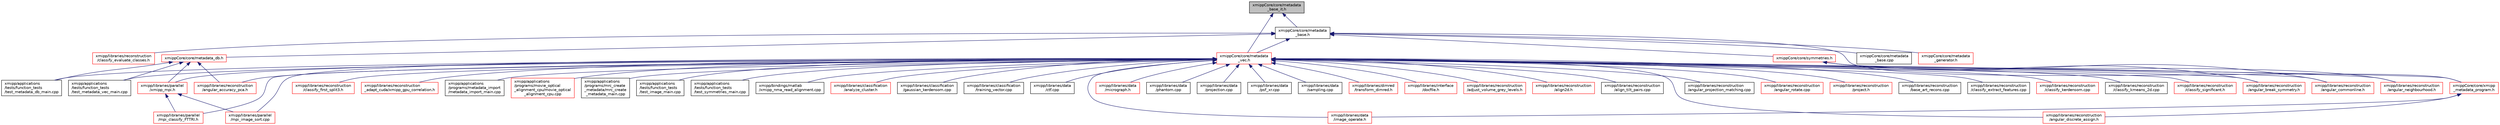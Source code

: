 digraph "xmippCore/core/metadata_base_it.h"
{
  edge [fontname="Helvetica",fontsize="10",labelfontname="Helvetica",labelfontsize="10"];
  node [fontname="Helvetica",fontsize="10",shape=record];
  Node12 [label="xmippCore/core/metadata\l_base_it.h",height=0.2,width=0.4,color="black", fillcolor="grey75", style="filled", fontcolor="black"];
  Node12 -> Node13 [dir="back",color="midnightblue",fontsize="10",style="solid",fontname="Helvetica"];
  Node13 [label="xmippCore/core/metadata\l_base.h",height=0.2,width=0.4,color="black", fillcolor="white", style="filled",URL="$metadata__base_8h.html"];
  Node13 -> Node14 [dir="back",color="midnightblue",fontsize="10",style="solid",fontname="Helvetica"];
  Node14 [label="xmipp/libraries/reconstruction\l/classify_evaluate_classes.h",height=0.2,width=0.4,color="red", fillcolor="white", style="filled",URL="$classify__evaluate__classes_8h.html"];
  Node13 -> Node17 [dir="back",color="midnightblue",fontsize="10",style="solid",fontname="Helvetica"];
  Node17 [label="xmippCore/core/metadata_db.h",height=0.2,width=0.4,color="red", fillcolor="white", style="filled",URL="$metadata__db_8h.html"];
  Node17 -> Node23 [dir="back",color="midnightblue",fontsize="10",style="solid",fontname="Helvetica"];
  Node23 [label="xmipp/applications\l/tests/function_tests\l/test_metadata_db_main.cpp",height=0.2,width=0.4,color="black", fillcolor="white", style="filled",URL="$test__metadata__db__main_8cpp.html"];
  Node17 -> Node24 [dir="back",color="midnightblue",fontsize="10",style="solid",fontname="Helvetica"];
  Node24 [label="xmipp/applications\l/tests/function_tests\l/test_metadata_vec_main.cpp",height=0.2,width=0.4,color="black", fillcolor="white", style="filled",URL="$test__metadata__vec__main_8cpp.html"];
  Node17 -> Node223 [dir="back",color="midnightblue",fontsize="10",style="solid",fontname="Helvetica"];
  Node223 [label="xmipp/libraries/parallel\l/xmipp_mpi.h",height=0.2,width=0.4,color="red", fillcolor="white", style="filled",URL="$xmipp__mpi_8h.html"];
  Node223 -> Node250 [dir="back",color="midnightblue",fontsize="10",style="solid",fontname="Helvetica"];
  Node250 [label="xmipp/libraries/parallel\l/mpi_classify_FTTRI.h",height=0.2,width=0.4,color="red", fillcolor="white", style="filled",URL="$mpi__classify__FTTRI_8h.html"];
  Node223 -> Node256 [dir="back",color="midnightblue",fontsize="10",style="solid",fontname="Helvetica"];
  Node256 [label="xmipp/libraries/parallel\l/mpi_image_sort.cpp",height=0.2,width=0.4,color="red", fillcolor="white", style="filled",URL="$mpi__image__sort_8cpp.html"];
  Node17 -> Node293 [dir="back",color="midnightblue",fontsize="10",style="solid",fontname="Helvetica"];
  Node293 [label="xmipp/libraries/reconstruction\l/angular_accuracy_pca.h",height=0.2,width=0.4,color="red", fillcolor="white", style="filled",URL="$angular__accuracy__pca_8h.html"];
  Node13 -> Node697 [dir="back",color="midnightblue",fontsize="10",style="solid",fontname="Helvetica"];
  Node697 [label="xmippCore/core/metadata\l_vec.h",height=0.2,width=0.4,color="red", fillcolor="white", style="filled",URL="$metadata__vec_8h.html"];
  Node697 -> Node323 [dir="back",color="midnightblue",fontsize="10",style="solid",fontname="Helvetica"];
  Node323 [label="xmipp/libraries/reconstruction\l/classify_first_split3.h",height=0.2,width=0.4,color="red", fillcolor="white", style="filled",URL="$classify__first__split3_8h.html"];
  Node697 -> Node698 [dir="back",color="midnightblue",fontsize="10",style="solid",fontname="Helvetica"];
  Node698 [label="xmipp/libraries/reconstruction\l_adapt_cuda/xmipp_gpu_correlation.h",height=0.2,width=0.4,color="red", fillcolor="white", style="filled",URL="$xmipp__gpu__correlation_8h.html"];
  Node697 -> Node700 [dir="back",color="midnightblue",fontsize="10",style="solid",fontname="Helvetica"];
  Node700 [label="xmipp/applications\l/programs/metadata_import\l/metadata_import_main.cpp",height=0.2,width=0.4,color="black", fillcolor="white", style="filled",URL="$metadata__import__main_8cpp.html"];
  Node697 -> Node326 [dir="back",color="midnightblue",fontsize="10",style="solid",fontname="Helvetica"];
  Node326 [label="xmipp/applications\l/programs/movie_optical\l_alignment_cpu/movie_optical\l_alignment_cpu.cpp",height=0.2,width=0.4,color="red", fillcolor="white", style="filled",URL="$movie__optical__alignment__cpu_8cpp.html"];
  Node697 -> Node328 [dir="back",color="midnightblue",fontsize="10",style="solid",fontname="Helvetica"];
  Node328 [label="xmipp/applications\l/programs/mrc_create\l_metadata/mrc_create\l_metadata_main.cpp",height=0.2,width=0.4,color="black", fillcolor="white", style="filled",URL="$mrc__create__metadata__main_8cpp.html"];
  Node697 -> Node338 [dir="back",color="midnightblue",fontsize="10",style="solid",fontname="Helvetica"];
  Node338 [label="xmipp/applications\l/tests/function_tests\l/test_image_main.cpp",height=0.2,width=0.4,color="black", fillcolor="white", style="filled",URL="$test__image__main_8cpp.html"];
  Node697 -> Node23 [dir="back",color="midnightblue",fontsize="10",style="solid",fontname="Helvetica"];
  Node697 -> Node24 [dir="back",color="midnightblue",fontsize="10",style="solid",fontname="Helvetica"];
  Node697 -> Node701 [dir="back",color="midnightblue",fontsize="10",style="solid",fontname="Helvetica"];
  Node701 [label="xmipp/applications\l/tests/function_tests\l/test_symmetries_main.cpp",height=0.2,width=0.4,color="black", fillcolor="white", style="filled",URL="$test__symmetries__main_8cpp.html"];
  Node697 -> Node702 [dir="back",color="midnightblue",fontsize="10",style="solid",fontname="Helvetica"];
  Node702 [label="xmipp/bindings/matlab\l/xmipp_nma_read_alignment.cpp",height=0.2,width=0.4,color="black", fillcolor="white", style="filled",URL="$xmipp__nma__read__alignment_8cpp.html"];
  Node697 -> Node642 [dir="back",color="midnightblue",fontsize="10",style="solid",fontname="Helvetica"];
  Node642 [label="xmipp/libraries/classification\l/analyze_cluster.h",height=0.2,width=0.4,color="red", fillcolor="white", style="filled",URL="$analyze__cluster_8h.html"];
  Node697 -> Node703 [dir="back",color="midnightblue",fontsize="10",style="solid",fontname="Helvetica"];
  Node703 [label="xmipp/libraries/classification\l/gaussian_kerdensom.cpp",height=0.2,width=0.4,color="black", fillcolor="white", style="filled",URL="$gaussian__kerdensom_8cpp.html"];
  Node697 -> Node704 [dir="back",color="midnightblue",fontsize="10",style="solid",fontname="Helvetica"];
  Node704 [label="xmipp/libraries/classification\l/training_vector.cpp",height=0.2,width=0.4,color="black", fillcolor="white", style="filled",URL="$training__vector_8cpp.html"];
  Node697 -> Node36 [dir="back",color="midnightblue",fontsize="10",style="solid",fontname="Helvetica"];
  Node36 [label="xmipp/libraries/data\l/ctf.cpp",height=0.2,width=0.4,color="black", fillcolor="white", style="filled",URL="$ctf_8cpp.html"];
  Node697 -> Node526 [dir="back",color="midnightblue",fontsize="10",style="solid",fontname="Helvetica"];
  Node526 [label="xmipp/libraries/data\l/image_operate.h",height=0.2,width=0.4,color="red", fillcolor="white", style="filled",URL="$image__operate_8h.html"];
  Node697 -> Node468 [dir="back",color="midnightblue",fontsize="10",style="solid",fontname="Helvetica"];
  Node468 [label="xmipp/libraries/data\l/micrograph.h",height=0.2,width=0.4,color="red", fillcolor="white", style="filled",URL="$micrograph_8h.html"];
  Node697 -> Node429 [dir="back",color="midnightblue",fontsize="10",style="solid",fontname="Helvetica"];
  Node429 [label="xmipp/libraries/data\l/phantom.cpp",height=0.2,width=0.4,color="black", fillcolor="white", style="filled",URL="$phantom_8cpp.html"];
  Node697 -> Node361 [dir="back",color="midnightblue",fontsize="10",style="solid",fontname="Helvetica"];
  Node361 [label="xmipp/libraries/data\l/projection.cpp",height=0.2,width=0.4,color="black", fillcolor="white", style="filled",URL="$projection_8cpp.html"];
  Node697 -> Node531 [dir="back",color="midnightblue",fontsize="10",style="solid",fontname="Helvetica"];
  Node531 [label="xmipp/libraries/data\l/psf_xr.cpp",height=0.2,width=0.4,color="black", fillcolor="white", style="filled",URL="$psf__xr_8cpp.html"];
  Node697 -> Node705 [dir="back",color="midnightblue",fontsize="10",style="solid",fontname="Helvetica"];
  Node705 [label="xmipp/libraries/data\l/sampling.cpp",height=0.2,width=0.4,color="black", fillcolor="white", style="filled",URL="$sampling_8cpp.html"];
  Node697 -> Node385 [dir="back",color="midnightblue",fontsize="10",style="solid",fontname="Helvetica"];
  Node385 [label="xmipp/libraries/dimred\l/transform_dimred.h",height=0.2,width=0.4,color="red", fillcolor="white", style="filled",URL="$transform__dimred_8h.html"];
  Node697 -> Node541 [dir="back",color="midnightblue",fontsize="10",style="solid",fontname="Helvetica"];
  Node541 [label="xmipp/libraries/interface\l/docfile.h",height=0.2,width=0.4,color="red", fillcolor="white", style="filled",URL="$docfile_8h.html"];
  Node697 -> Node223 [dir="back",color="midnightblue",fontsize="10",style="solid",fontname="Helvetica"];
  Node697 -> Node250 [dir="back",color="midnightblue",fontsize="10",style="solid",fontname="Helvetica"];
  Node697 -> Node256 [dir="back",color="midnightblue",fontsize="10",style="solid",fontname="Helvetica"];
  Node697 -> Node551 [dir="back",color="midnightblue",fontsize="10",style="solid",fontname="Helvetica"];
  Node551 [label="xmipp/libraries/reconstruction\l/adjust_volume_grey_levels.h",height=0.2,width=0.4,color="red", fillcolor="white", style="filled",URL="$adjust__volume__grey__levels_8h.html"];
  Node697 -> Node553 [dir="back",color="midnightblue",fontsize="10",style="solid",fontname="Helvetica"];
  Node553 [label="xmipp/libraries/reconstruction\l/align2d.h",height=0.2,width=0.4,color="red", fillcolor="white", style="filled",URL="$align2d_8h.html"];
  Node697 -> Node481 [dir="back",color="midnightblue",fontsize="10",style="solid",fontname="Helvetica"];
  Node481 [label="xmipp/libraries/reconstruction\l/align_tilt_pairs.cpp",height=0.2,width=0.4,color="black", fillcolor="white", style="filled",URL="$align__tilt__pairs_8cpp.html"];
  Node697 -> Node293 [dir="back",color="midnightblue",fontsize="10",style="solid",fontname="Helvetica"];
  Node697 -> Node706 [dir="back",color="midnightblue",fontsize="10",style="solid",fontname="Helvetica"];
  Node706 [label="xmipp/libraries/reconstruction\l/angular_break_symmetry.h",height=0.2,width=0.4,color="red", fillcolor="white", style="filled",URL="$angular__break__symmetry_8h.html"];
  Node697 -> Node709 [dir="back",color="midnightblue",fontsize="10",style="solid",fontname="Helvetica"];
  Node709 [label="xmipp/libraries/reconstruction\l/angular_commonline.h",height=0.2,width=0.4,color="red", fillcolor="white", style="filled",URL="$angular__commonline_8h.html"];
  Node697 -> Node298 [dir="back",color="midnightblue",fontsize="10",style="solid",fontname="Helvetica"];
  Node298 [label="xmipp/libraries/reconstruction\l/angular_discrete_assign.h",height=0.2,width=0.4,color="red", fillcolor="white", style="filled",URL="$angular__discrete__assign_8h.html"];
  Node697 -> Node711 [dir="back",color="midnightblue",fontsize="10",style="solid",fontname="Helvetica"];
  Node711 [label="xmipp/libraries/reconstruction\l/angular_neighbourhood.h",height=0.2,width=0.4,color="red", fillcolor="white", style="filled",URL="$angular__neighbourhood_8h.html"];
  Node697 -> Node113 [dir="back",color="midnightblue",fontsize="10",style="solid",fontname="Helvetica"];
  Node113 [label="xmipp/libraries/reconstruction\l/angular_projection_matching.cpp",height=0.2,width=0.4,color="black", fillcolor="white", style="filled",URL="$angular__projection__matching_8cpp.html"];
  Node697 -> Node713 [dir="back",color="midnightblue",fontsize="10",style="solid",fontname="Helvetica"];
  Node713 [label="xmipp/libraries/reconstruction\l/angular_rotate.cpp",height=0.2,width=0.4,color="red", fillcolor="white", style="filled",URL="$angular__rotate_8cpp.html"];
  Node697 -> Node114 [dir="back",color="midnightblue",fontsize="10",style="solid",fontname="Helvetica"];
  Node114 [label="xmipp/libraries/reconstruction\l/project.h",height=0.2,width=0.4,color="red", fillcolor="white", style="filled",URL="$project_8h.html"];
  Node697 -> Node50 [dir="back",color="midnightblue",fontsize="10",style="solid",fontname="Helvetica"];
  Node50 [label="xmipp/libraries/reconstruction\l/base_art_recons.cpp",height=0.2,width=0.4,color="black", fillcolor="white", style="filled",URL="$base__art__recons_8cpp.html"];
  Node697 -> Node392 [dir="back",color="midnightblue",fontsize="10",style="solid",fontname="Helvetica"];
  Node392 [label="xmipp/libraries/reconstruction\l/classify_extract_features.cpp",height=0.2,width=0.4,color="black", fillcolor="white", style="filled",URL="$classify__extract__features_8cpp.html"];
  Node697 -> Node715 [dir="back",color="midnightblue",fontsize="10",style="solid",fontname="Helvetica"];
  Node715 [label="xmipp/libraries/reconstruction\l/classify_kerdensom.cpp",height=0.2,width=0.4,color="red", fillcolor="white", style="filled",URL="$classify__kerdensom_8cpp.html"];
  Node697 -> Node484 [dir="back",color="midnightblue",fontsize="10",style="solid",fontname="Helvetica"];
  Node484 [label="xmipp/libraries/reconstruction\l/classify_kmeans_2d.cpp",height=0.2,width=0.4,color="black", fillcolor="white", style="filled",URL="$classify__kmeans__2d_8cpp.html"];
  Node697 -> Node523 [dir="back",color="midnightblue",fontsize="10",style="solid",fontname="Helvetica"];
  Node523 [label="xmipp/libraries/reconstruction\l/classify_significant.h",height=0.2,width=0.4,color="red", fillcolor="white", style="filled",URL="$classify__significant_8h.html"];
  Node697 -> Node746 [dir="back",color="midnightblue",fontsize="10",style="solid",fontname="Helvetica"];
  Node746 [label="xmippCore/core/xmipp\l_metadata_program.h",height=0.2,width=0.4,color="red", fillcolor="white", style="filled",URL="$xmipp__metadata__program_8h.html"];
  Node746 -> Node526 [dir="back",color="midnightblue",fontsize="10",style="solid",fontname="Helvetica"];
  Node746 -> Node298 [dir="back",color="midnightblue",fontsize="10",style="solid",fontname="Helvetica"];
  Node13 -> Node765 [dir="back",color="midnightblue",fontsize="10",style="solid",fontname="Helvetica"];
  Node765 [label="xmippCore/core/symmetries.h",height=0.2,width=0.4,color="red", fillcolor="white", style="filled",URL="$ore_2core_2symmetries_8h.html"];
  Node765 -> Node706 [dir="back",color="midnightblue",fontsize="10",style="solid",fontname="Helvetica"];
  Node765 -> Node709 [dir="back",color="midnightblue",fontsize="10",style="solid",fontname="Helvetica"];
  Node765 -> Node711 [dir="back",color="midnightblue",fontsize="10",style="solid",fontname="Helvetica"];
  Node13 -> Node661 [dir="back",color="midnightblue",fontsize="10",style="solid",fontname="Helvetica"];
  Node661 [label="xmippCore/core/metadata\l_base.cpp",height=0.2,width=0.4,color="black", fillcolor="white", style="filled",URL="$metadata__base_8cpp.html"];
  Node13 -> Node771 [dir="back",color="midnightblue",fontsize="10",style="solid",fontname="Helvetica"];
  Node771 [label="xmippCore/core/metadata\l_generator.h",height=0.2,width=0.4,color="red", fillcolor="white", style="filled",URL="$metadata__generator_8h.html"];
  Node13 -> Node746 [dir="back",color="midnightblue",fontsize="10",style="solid",fontname="Helvetica"];
  Node12 -> Node697 [dir="back",color="midnightblue",fontsize="10",style="solid",fontname="Helvetica"];
}
